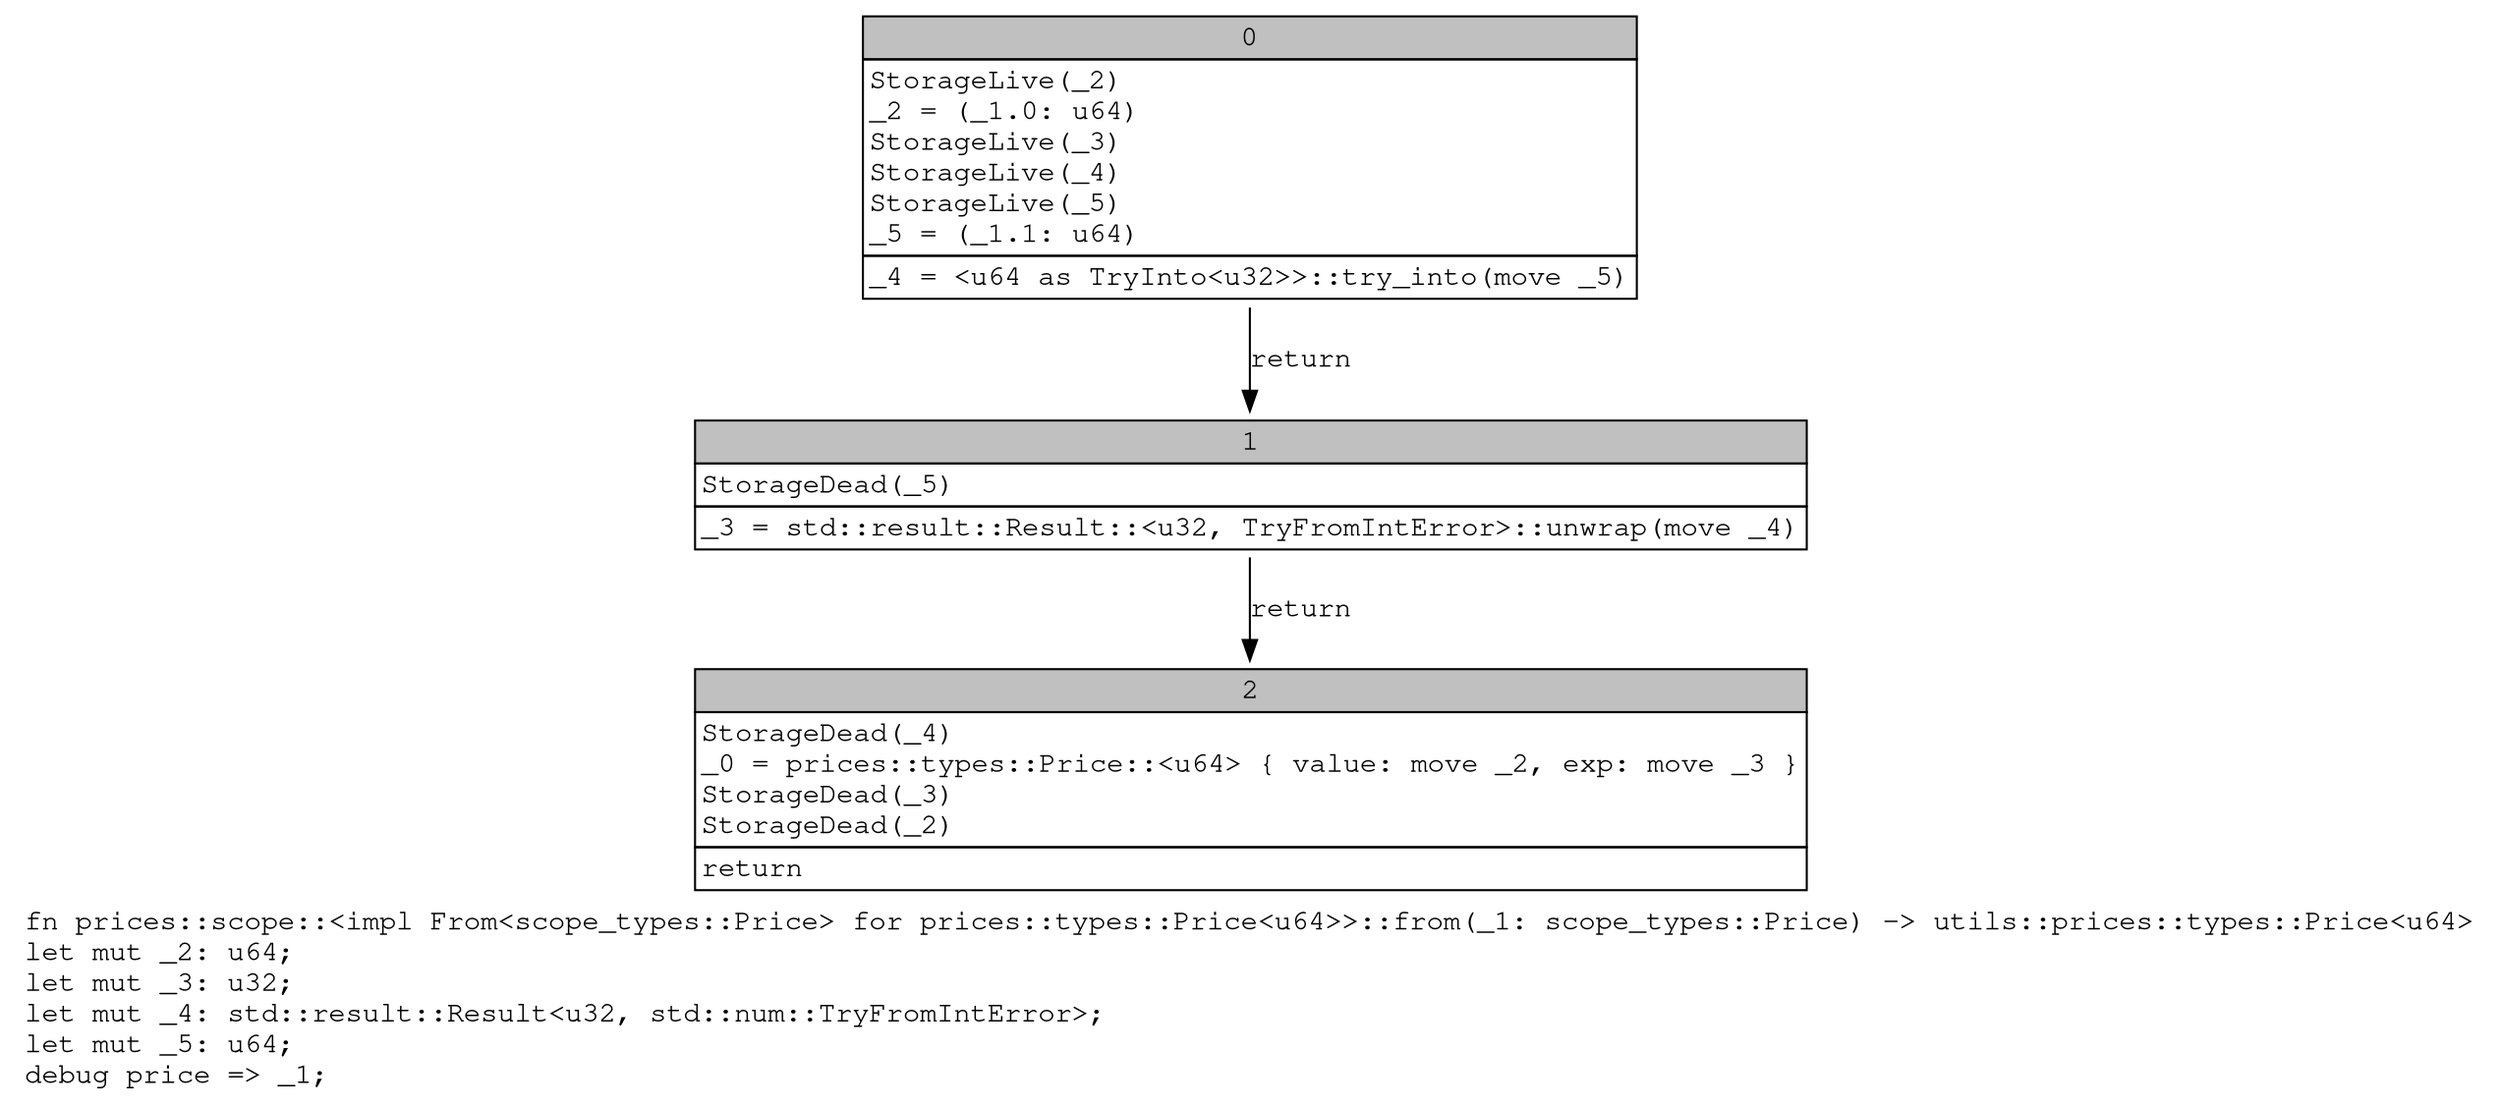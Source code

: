 digraph Mir_0_2590 {
    graph [fontname="Courier, monospace"];
    node [fontname="Courier, monospace"];
    edge [fontname="Courier, monospace"];
    label=<fn prices::scope::&lt;impl From&lt;scope_types::Price&gt; for prices::types::Price&lt;u64&gt;&gt;::from(_1: scope_types::Price) -&gt; utils::prices::types::Price&lt;u64&gt;<br align="left"/>let mut _2: u64;<br align="left"/>let mut _3: u32;<br align="left"/>let mut _4: std::result::Result&lt;u32, std::num::TryFromIntError&gt;;<br align="left"/>let mut _5: u64;<br align="left"/>debug price =&gt; _1;<br align="left"/>>;
    bb0__0_2590 [shape="none", label=<<table border="0" cellborder="1" cellspacing="0"><tr><td bgcolor="gray" align="center" colspan="1">0</td></tr><tr><td align="left" balign="left">StorageLive(_2)<br/>_2 = (_1.0: u64)<br/>StorageLive(_3)<br/>StorageLive(_4)<br/>StorageLive(_5)<br/>_5 = (_1.1: u64)<br/></td></tr><tr><td align="left">_4 = &lt;u64 as TryInto&lt;u32&gt;&gt;::try_into(move _5)</td></tr></table>>];
    bb1__0_2590 [shape="none", label=<<table border="0" cellborder="1" cellspacing="0"><tr><td bgcolor="gray" align="center" colspan="1">1</td></tr><tr><td align="left" balign="left">StorageDead(_5)<br/></td></tr><tr><td align="left">_3 = std::result::Result::&lt;u32, TryFromIntError&gt;::unwrap(move _4)</td></tr></table>>];
    bb2__0_2590 [shape="none", label=<<table border="0" cellborder="1" cellspacing="0"><tr><td bgcolor="gray" align="center" colspan="1">2</td></tr><tr><td align="left" balign="left">StorageDead(_4)<br/>_0 = prices::types::Price::&lt;u64&gt; { value: move _2, exp: move _3 }<br/>StorageDead(_3)<br/>StorageDead(_2)<br/></td></tr><tr><td align="left">return</td></tr></table>>];
    bb0__0_2590 -> bb1__0_2590 [label="return"];
    bb1__0_2590 -> bb2__0_2590 [label="return"];
}
